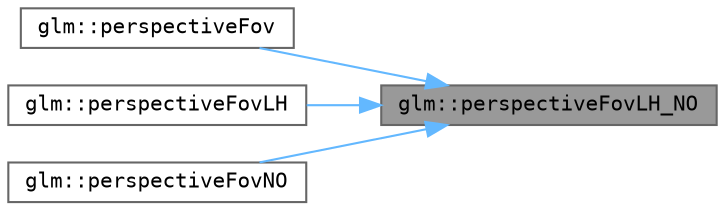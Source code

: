 digraph "glm::perspectiveFovLH_NO"
{
 // LATEX_PDF_SIZE
  bgcolor="transparent";
  edge [fontname=Terminal,fontsize=10,labelfontname=Helvetica,labelfontsize=10];
  node [fontname=Terminal,fontsize=10,shape=box,height=0.2,width=0.4];
  rankdir="RL";
  Node1 [label="glm::perspectiveFovLH_NO",height=0.2,width=0.4,color="gray40", fillcolor="grey60", style="filled", fontcolor="black",tooltip=" "];
  Node1 -> Node2 [dir="back",color="steelblue1",style="solid"];
  Node2 [label="glm::perspectiveFov",height=0.2,width=0.4,color="grey40", fillcolor="white", style="filled",URL="$group__ext__matrix__clip__space.html#ga44ce1914c556baee3db105b3867bd46a",tooltip=" "];
  Node1 -> Node3 [dir="back",color="steelblue1",style="solid"];
  Node3 [label="glm::perspectiveFovLH",height=0.2,width=0.4,color="grey40", fillcolor="white", style="filled",URL="$group__ext__matrix__clip__space.html#gaf1e5e6d8303f1462e892e0884b66f9fa",tooltip=" "];
  Node1 -> Node4 [dir="back",color="steelblue1",style="solid"];
  Node4 [label="glm::perspectiveFovNO",height=0.2,width=0.4,color="grey40", fillcolor="white", style="filled",URL="$group__ext__matrix__clip__space.html#gabbcd95c47d3b565f89795f4ff558361c",tooltip=" "];
}

